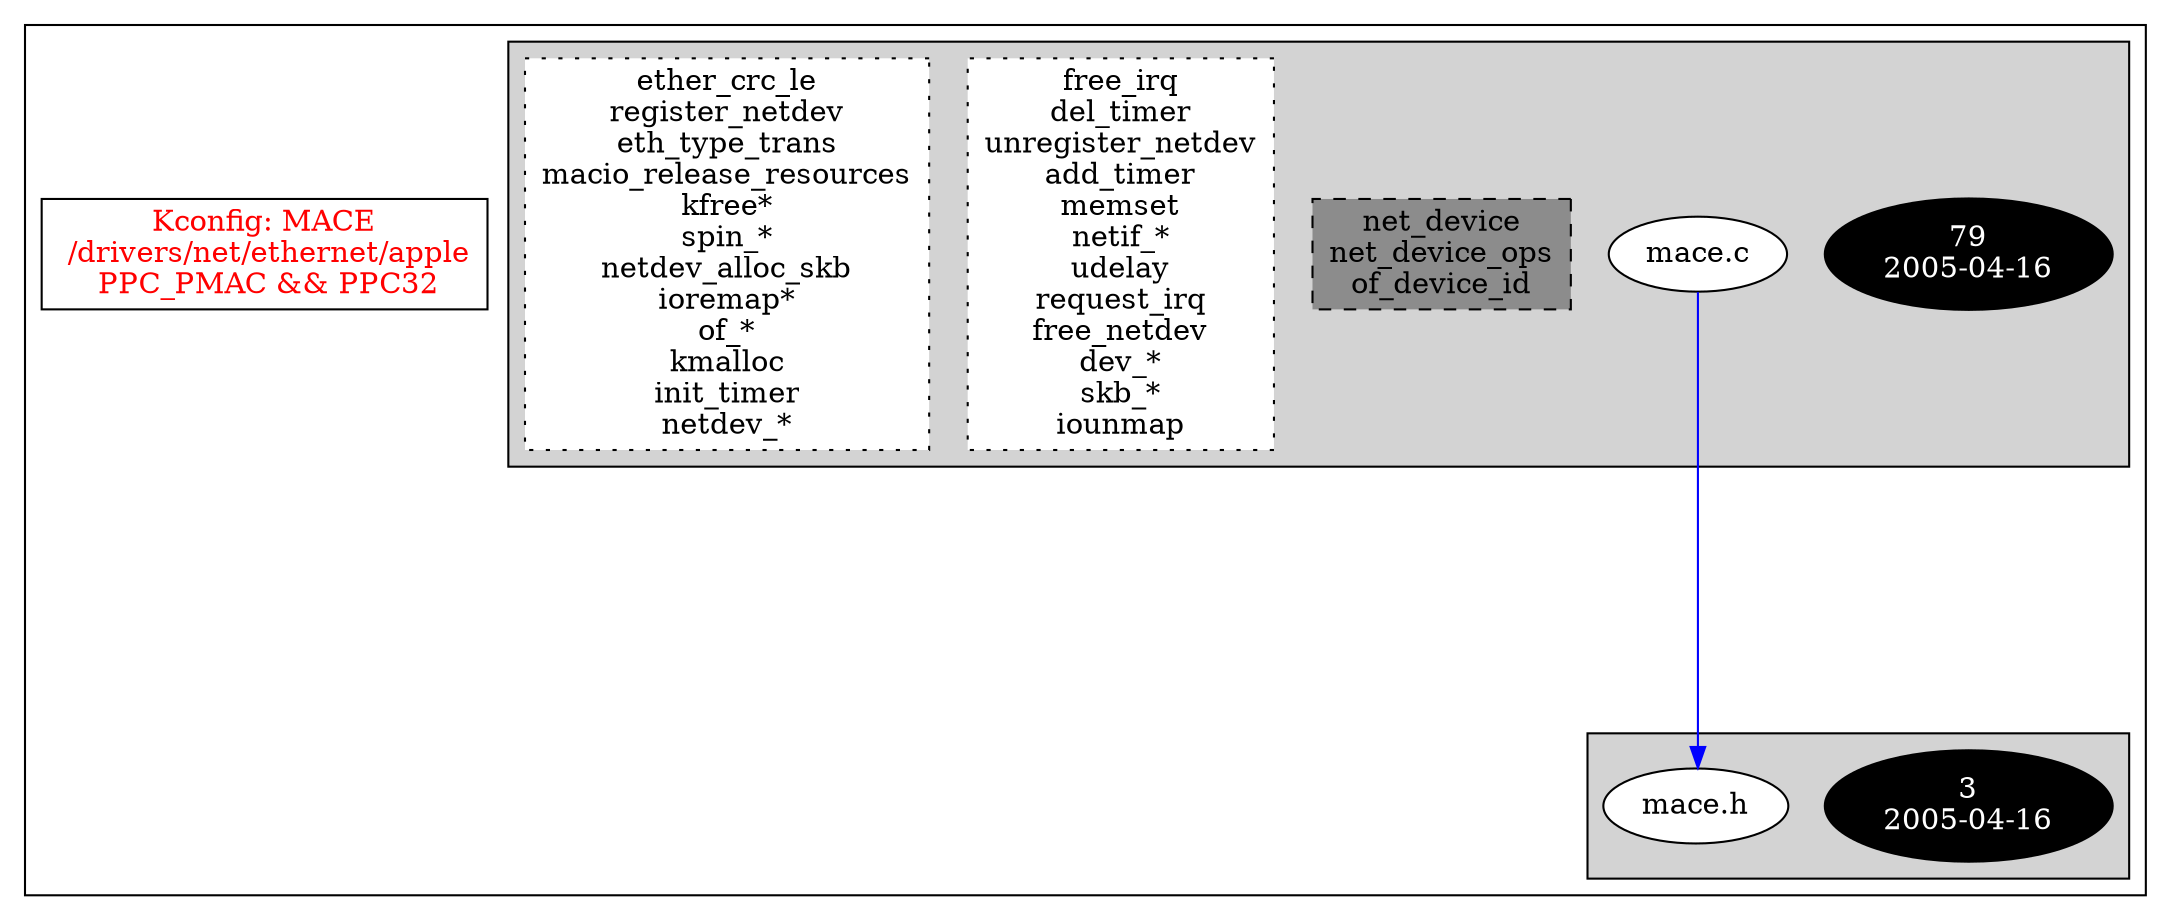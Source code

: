 digraph Driver {
	ranksep=2;
	splines=ortho;
	//Symbol: MACE
	subgraph "cluster_MACE"{
		subgraph "cluster_mace.h" {
			style=filled
			"commit_mace.h" [style=filled, fillcolor=black, fontcolor=white, label="3\n2005-04-16"];
			"mace.h" [style=filled, fillcolor=white, fontcolor=black, label="mace.h\n"];
		}
		subgraph "cluster_mace.c" {
			style=filled
			"commit_mace.c" [style=filled, fillcolor=black, fontcolor=white, label="79\n2005-04-16"];
			"mace.c" [style=filled, fillcolor=white, fontcolor=black, label="mace.c\n"];
			"structs-mace.c" [style="filled,dashed" shape=box, fillcolor=grey55, fontcolor=black, label="net_device\nnet_device_ops\nof_device_id\n"];
			"funccall2-mace.c" [style="filled,dotted" shape=box, fillcolor=white, fontcolor=black, label="free_irq\ndel_timer\nunregister_netdev\nadd_timer\nmemset\nnetif_*\nudelay\nrequest_irq\nfree_netdev\ndev_*\nskb_*\niounmap\n"];
			"funccall1-mace.c" [style="filled,dotted" shape=box, fillcolor=white, fontcolor=black, label="ether_crc_le\nregister_netdev\neth_type_trans\nmacio_release_resources\nkfree*\nspin_*\nnetdev_alloc_skb\nioremap*\nof_*\nkmalloc\ninit_timer\nnetdev_*\n"];
		}
		"K:MACE" [label="Kconfig: MACE\n /drivers/net/ethernet/apple\n  PPC_PMAC && PPC32 ", shape=box, fontcolor=red];
	}
"mace.c" -> "mace.h"[color=blue];
}
